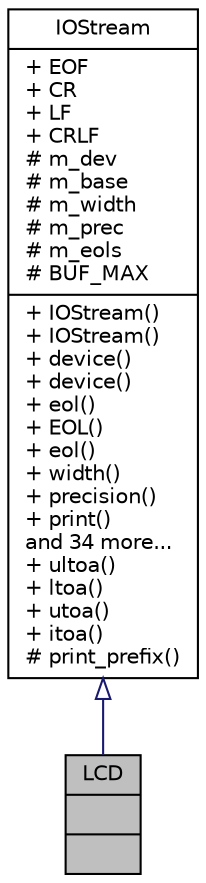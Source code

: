 digraph "LCD"
{
  edge [fontname="Helvetica",fontsize="10",labelfontname="Helvetica",labelfontsize="10"];
  node [fontname="Helvetica",fontsize="10",shape=record];
  Node1 [label="{LCD\n||}",height=0.2,width=0.4,color="black", fillcolor="grey75", style="filled", fontcolor="black"];
  Node2 -> Node1 [dir="back",color="midnightblue",fontsize="10",style="solid",arrowtail="onormal",fontname="Helvetica"];
  Node2 [label="{IOStream\n|+ EOF\l+ CR\l+ LF\l+ CRLF\l# m_dev\l# m_base\l# m_width\l# m_prec\l# m_eols\l# BUF_MAX\l|+ IOStream()\l+ IOStream()\l+ device()\l+ device()\l+ eol()\l+ EOL()\l+ eol()\l+ width()\l+ precision()\l+ print()\land 34 more...\l+ ultoa()\l+ ltoa()\l+ utoa()\l+ itoa()\l# print_prefix()\l}",height=0.2,width=0.4,color="black", fillcolor="white", style="filled",URL="$dd/d83/classIOStream.html"];
}

